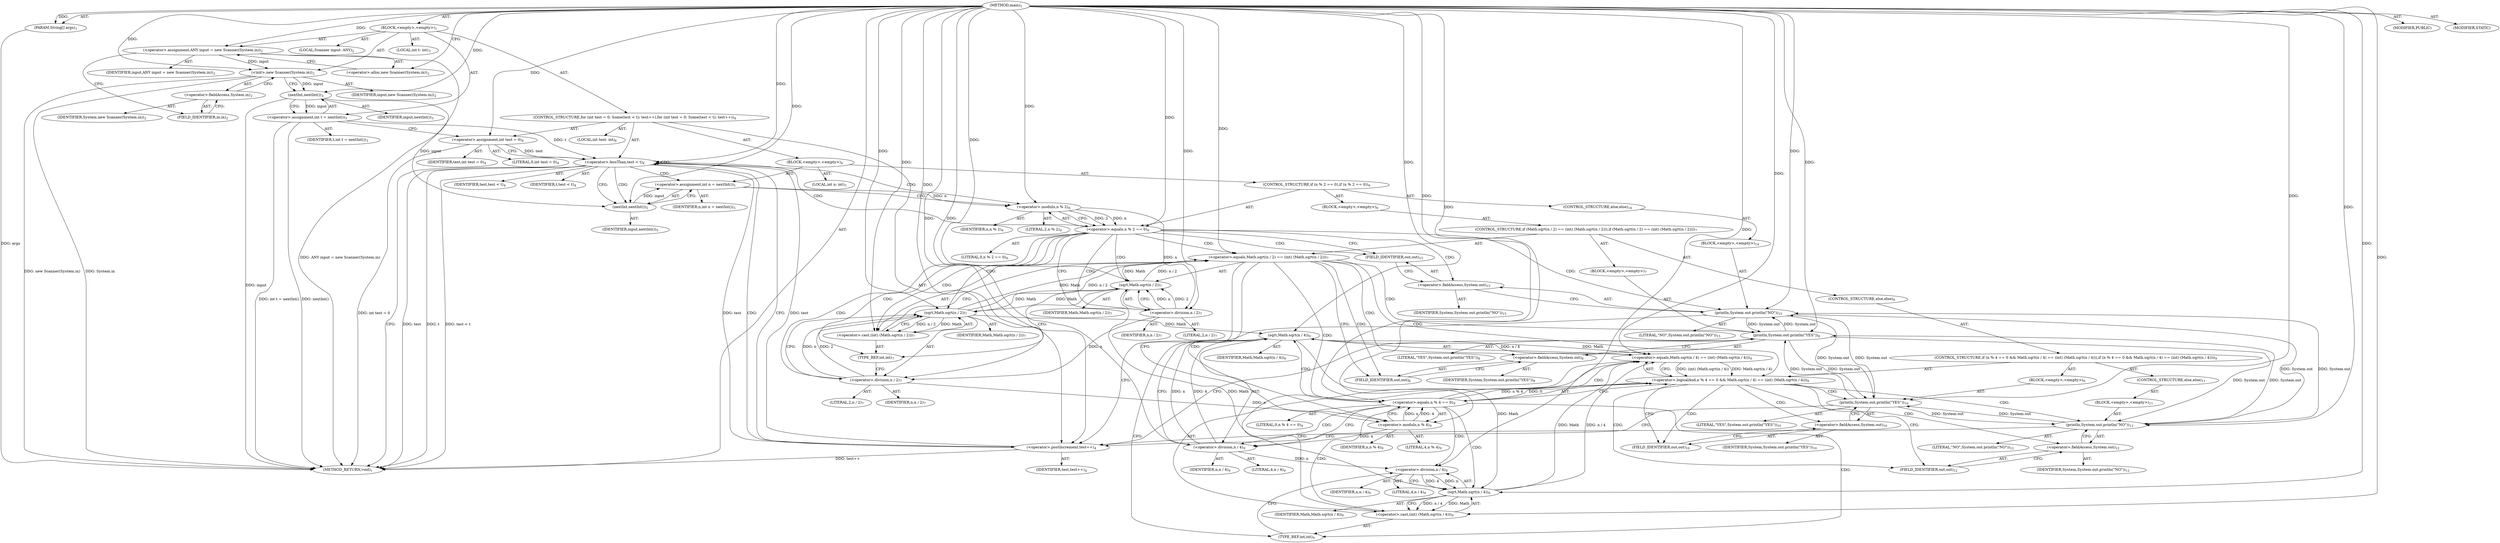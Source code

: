 digraph "main" {  
"19" [label = <(METHOD,main)<SUB>1</SUB>> ]
"20" [label = <(PARAM,String[] args)<SUB>1</SUB>> ]
"21" [label = <(BLOCK,&lt;empty&gt;,&lt;empty&gt;)<SUB>1</SUB>> ]
"4" [label = <(LOCAL,Scanner input: ANY)<SUB>2</SUB>> ]
"22" [label = <(&lt;operator&gt;.assignment,ANY input = new Scanner(System.in))<SUB>2</SUB>> ]
"23" [label = <(IDENTIFIER,input,ANY input = new Scanner(System.in))<SUB>2</SUB>> ]
"24" [label = <(&lt;operator&gt;.alloc,new Scanner(System.in))<SUB>2</SUB>> ]
"25" [label = <(&lt;init&gt;,new Scanner(System.in))<SUB>2</SUB>> ]
"3" [label = <(IDENTIFIER,input,new Scanner(System.in))<SUB>2</SUB>> ]
"26" [label = <(&lt;operator&gt;.fieldAccess,System.in)<SUB>2</SUB>> ]
"27" [label = <(IDENTIFIER,System,new Scanner(System.in))<SUB>2</SUB>> ]
"28" [label = <(FIELD_IDENTIFIER,in,in)<SUB>2</SUB>> ]
"29" [label = <(LOCAL,int t: int)<SUB>3</SUB>> ]
"30" [label = <(&lt;operator&gt;.assignment,int t = nextInt())<SUB>3</SUB>> ]
"31" [label = <(IDENTIFIER,t,int t = nextInt())<SUB>3</SUB>> ]
"32" [label = <(nextInt,nextInt())<SUB>3</SUB>> ]
"33" [label = <(IDENTIFIER,input,nextInt())<SUB>3</SUB>> ]
"34" [label = <(CONTROL_STRUCTURE,for (int test = 0; Some(test &lt; t); test++),for (int test = 0; Some(test &lt; t); test++))<SUB>4</SUB>> ]
"35" [label = <(LOCAL,int test: int)<SUB>4</SUB>> ]
"36" [label = <(&lt;operator&gt;.assignment,int test = 0)<SUB>4</SUB>> ]
"37" [label = <(IDENTIFIER,test,int test = 0)<SUB>4</SUB>> ]
"38" [label = <(LITERAL,0,int test = 0)<SUB>4</SUB>> ]
"39" [label = <(&lt;operator&gt;.lessThan,test &lt; t)<SUB>4</SUB>> ]
"40" [label = <(IDENTIFIER,test,test &lt; t)<SUB>4</SUB>> ]
"41" [label = <(IDENTIFIER,t,test &lt; t)<SUB>4</SUB>> ]
"42" [label = <(&lt;operator&gt;.postIncrement,test++)<SUB>4</SUB>> ]
"43" [label = <(IDENTIFIER,test,test++)<SUB>4</SUB>> ]
"44" [label = <(BLOCK,&lt;empty&gt;,&lt;empty&gt;)<SUB>4</SUB>> ]
"45" [label = <(LOCAL,int n: int)<SUB>5</SUB>> ]
"46" [label = <(&lt;operator&gt;.assignment,int n = nextInt())<SUB>5</SUB>> ]
"47" [label = <(IDENTIFIER,n,int n = nextInt())<SUB>5</SUB>> ]
"48" [label = <(nextInt,nextInt())<SUB>5</SUB>> ]
"49" [label = <(IDENTIFIER,input,nextInt())<SUB>5</SUB>> ]
"50" [label = <(CONTROL_STRUCTURE,if (n % 2 == 0),if (n % 2 == 0))<SUB>6</SUB>> ]
"51" [label = <(&lt;operator&gt;.equals,n % 2 == 0)<SUB>6</SUB>> ]
"52" [label = <(&lt;operator&gt;.modulo,n % 2)<SUB>6</SUB>> ]
"53" [label = <(IDENTIFIER,n,n % 2)<SUB>6</SUB>> ]
"54" [label = <(LITERAL,2,n % 2)<SUB>6</SUB>> ]
"55" [label = <(LITERAL,0,n % 2 == 0)<SUB>6</SUB>> ]
"56" [label = <(BLOCK,&lt;empty&gt;,&lt;empty&gt;)<SUB>6</SUB>> ]
"57" [label = <(CONTROL_STRUCTURE,if (Math.sqrt(n / 2) == (int) (Math.sqrt(n / 2))),if (Math.sqrt(n / 2) == (int) (Math.sqrt(n / 2))))<SUB>7</SUB>> ]
"58" [label = <(&lt;operator&gt;.equals,Math.sqrt(n / 2) == (int) (Math.sqrt(n / 2)))<SUB>7</SUB>> ]
"59" [label = <(sqrt,Math.sqrt(n / 2))<SUB>7</SUB>> ]
"60" [label = <(IDENTIFIER,Math,Math.sqrt(n / 2))<SUB>7</SUB>> ]
"61" [label = <(&lt;operator&gt;.division,n / 2)<SUB>7</SUB>> ]
"62" [label = <(IDENTIFIER,n,n / 2)<SUB>7</SUB>> ]
"63" [label = <(LITERAL,2,n / 2)<SUB>7</SUB>> ]
"64" [label = <(&lt;operator&gt;.cast,(int) (Math.sqrt(n / 2)))<SUB>7</SUB>> ]
"65" [label = <(TYPE_REF,int,int)<SUB>7</SUB>> ]
"66" [label = <(sqrt,Math.sqrt(n / 2))<SUB>7</SUB>> ]
"67" [label = <(IDENTIFIER,Math,Math.sqrt(n / 2))<SUB>7</SUB>> ]
"68" [label = <(&lt;operator&gt;.division,n / 2)<SUB>7</SUB>> ]
"69" [label = <(IDENTIFIER,n,n / 2)<SUB>7</SUB>> ]
"70" [label = <(LITERAL,2,n / 2)<SUB>7</SUB>> ]
"71" [label = <(BLOCK,&lt;empty&gt;,&lt;empty&gt;)<SUB>7</SUB>> ]
"72" [label = <(println,System.out.println(&quot;YES&quot;))<SUB>8</SUB>> ]
"73" [label = <(&lt;operator&gt;.fieldAccess,System.out)<SUB>8</SUB>> ]
"74" [label = <(IDENTIFIER,System,System.out.println(&quot;YES&quot;))<SUB>8</SUB>> ]
"75" [label = <(FIELD_IDENTIFIER,out,out)<SUB>8</SUB>> ]
"76" [label = <(LITERAL,&quot;YES&quot;,System.out.println(&quot;YES&quot;))<SUB>8</SUB>> ]
"77" [label = <(CONTROL_STRUCTURE,else,else)<SUB>9</SUB>> ]
"78" [label = <(CONTROL_STRUCTURE,if (n % 4 == 0 &amp;&amp; Math.sqrt(n / 4) == (int) (Math.sqrt(n / 4))),if (n % 4 == 0 &amp;&amp; Math.sqrt(n / 4) == (int) (Math.sqrt(n / 4))))<SUB>9</SUB>> ]
"79" [label = <(&lt;operator&gt;.logicalAnd,n % 4 == 0 &amp;&amp; Math.sqrt(n / 4) == (int) (Math.sqrt(n / 4)))<SUB>9</SUB>> ]
"80" [label = <(&lt;operator&gt;.equals,n % 4 == 0)<SUB>9</SUB>> ]
"81" [label = <(&lt;operator&gt;.modulo,n % 4)<SUB>9</SUB>> ]
"82" [label = <(IDENTIFIER,n,n % 4)<SUB>9</SUB>> ]
"83" [label = <(LITERAL,4,n % 4)<SUB>9</SUB>> ]
"84" [label = <(LITERAL,0,n % 4 == 0)<SUB>9</SUB>> ]
"85" [label = <(&lt;operator&gt;.equals,Math.sqrt(n / 4) == (int) (Math.sqrt(n / 4)))<SUB>9</SUB>> ]
"86" [label = <(sqrt,Math.sqrt(n / 4))<SUB>9</SUB>> ]
"87" [label = <(IDENTIFIER,Math,Math.sqrt(n / 4))<SUB>9</SUB>> ]
"88" [label = <(&lt;operator&gt;.division,n / 4)<SUB>9</SUB>> ]
"89" [label = <(IDENTIFIER,n,n / 4)<SUB>9</SUB>> ]
"90" [label = <(LITERAL,4,n / 4)<SUB>9</SUB>> ]
"91" [label = <(&lt;operator&gt;.cast,(int) (Math.sqrt(n / 4)))<SUB>9</SUB>> ]
"92" [label = <(TYPE_REF,int,int)<SUB>9</SUB>> ]
"93" [label = <(sqrt,Math.sqrt(n / 4))<SUB>9</SUB>> ]
"94" [label = <(IDENTIFIER,Math,Math.sqrt(n / 4))<SUB>9</SUB>> ]
"95" [label = <(&lt;operator&gt;.division,n / 4)<SUB>9</SUB>> ]
"96" [label = <(IDENTIFIER,n,n / 4)<SUB>9</SUB>> ]
"97" [label = <(LITERAL,4,n / 4)<SUB>9</SUB>> ]
"98" [label = <(BLOCK,&lt;empty&gt;,&lt;empty&gt;)<SUB>9</SUB>> ]
"99" [label = <(println,System.out.println(&quot;YES&quot;))<SUB>10</SUB>> ]
"100" [label = <(&lt;operator&gt;.fieldAccess,System.out)<SUB>10</SUB>> ]
"101" [label = <(IDENTIFIER,System,System.out.println(&quot;YES&quot;))<SUB>10</SUB>> ]
"102" [label = <(FIELD_IDENTIFIER,out,out)<SUB>10</SUB>> ]
"103" [label = <(LITERAL,&quot;YES&quot;,System.out.println(&quot;YES&quot;))<SUB>10</SUB>> ]
"104" [label = <(CONTROL_STRUCTURE,else,else)<SUB>11</SUB>> ]
"105" [label = <(BLOCK,&lt;empty&gt;,&lt;empty&gt;)<SUB>11</SUB>> ]
"106" [label = <(println,System.out.println(&quot;NO&quot;))<SUB>12</SUB>> ]
"107" [label = <(&lt;operator&gt;.fieldAccess,System.out)<SUB>12</SUB>> ]
"108" [label = <(IDENTIFIER,System,System.out.println(&quot;NO&quot;))<SUB>12</SUB>> ]
"109" [label = <(FIELD_IDENTIFIER,out,out)<SUB>12</SUB>> ]
"110" [label = <(LITERAL,&quot;NO&quot;,System.out.println(&quot;NO&quot;))<SUB>12</SUB>> ]
"111" [label = <(CONTROL_STRUCTURE,else,else)<SUB>14</SUB>> ]
"112" [label = <(BLOCK,&lt;empty&gt;,&lt;empty&gt;)<SUB>14</SUB>> ]
"113" [label = <(println,System.out.println(&quot;NO&quot;))<SUB>15</SUB>> ]
"114" [label = <(&lt;operator&gt;.fieldAccess,System.out)<SUB>15</SUB>> ]
"115" [label = <(IDENTIFIER,System,System.out.println(&quot;NO&quot;))<SUB>15</SUB>> ]
"116" [label = <(FIELD_IDENTIFIER,out,out)<SUB>15</SUB>> ]
"117" [label = <(LITERAL,&quot;NO&quot;,System.out.println(&quot;NO&quot;))<SUB>15</SUB>> ]
"118" [label = <(MODIFIER,PUBLIC)> ]
"119" [label = <(MODIFIER,STATIC)> ]
"120" [label = <(METHOD_RETURN,void)<SUB>1</SUB>> ]
  "19" -> "20"  [ label = "AST: "] 
  "19" -> "21"  [ label = "AST: "] 
  "19" -> "118"  [ label = "AST: "] 
  "19" -> "119"  [ label = "AST: "] 
  "19" -> "120"  [ label = "AST: "] 
  "21" -> "4"  [ label = "AST: "] 
  "21" -> "22"  [ label = "AST: "] 
  "21" -> "25"  [ label = "AST: "] 
  "21" -> "29"  [ label = "AST: "] 
  "21" -> "30"  [ label = "AST: "] 
  "21" -> "34"  [ label = "AST: "] 
  "22" -> "23"  [ label = "AST: "] 
  "22" -> "24"  [ label = "AST: "] 
  "25" -> "3"  [ label = "AST: "] 
  "25" -> "26"  [ label = "AST: "] 
  "26" -> "27"  [ label = "AST: "] 
  "26" -> "28"  [ label = "AST: "] 
  "30" -> "31"  [ label = "AST: "] 
  "30" -> "32"  [ label = "AST: "] 
  "32" -> "33"  [ label = "AST: "] 
  "34" -> "35"  [ label = "AST: "] 
  "34" -> "36"  [ label = "AST: "] 
  "34" -> "39"  [ label = "AST: "] 
  "34" -> "42"  [ label = "AST: "] 
  "34" -> "44"  [ label = "AST: "] 
  "36" -> "37"  [ label = "AST: "] 
  "36" -> "38"  [ label = "AST: "] 
  "39" -> "40"  [ label = "AST: "] 
  "39" -> "41"  [ label = "AST: "] 
  "42" -> "43"  [ label = "AST: "] 
  "44" -> "45"  [ label = "AST: "] 
  "44" -> "46"  [ label = "AST: "] 
  "44" -> "50"  [ label = "AST: "] 
  "46" -> "47"  [ label = "AST: "] 
  "46" -> "48"  [ label = "AST: "] 
  "48" -> "49"  [ label = "AST: "] 
  "50" -> "51"  [ label = "AST: "] 
  "50" -> "56"  [ label = "AST: "] 
  "50" -> "111"  [ label = "AST: "] 
  "51" -> "52"  [ label = "AST: "] 
  "51" -> "55"  [ label = "AST: "] 
  "52" -> "53"  [ label = "AST: "] 
  "52" -> "54"  [ label = "AST: "] 
  "56" -> "57"  [ label = "AST: "] 
  "57" -> "58"  [ label = "AST: "] 
  "57" -> "71"  [ label = "AST: "] 
  "57" -> "77"  [ label = "AST: "] 
  "58" -> "59"  [ label = "AST: "] 
  "58" -> "64"  [ label = "AST: "] 
  "59" -> "60"  [ label = "AST: "] 
  "59" -> "61"  [ label = "AST: "] 
  "61" -> "62"  [ label = "AST: "] 
  "61" -> "63"  [ label = "AST: "] 
  "64" -> "65"  [ label = "AST: "] 
  "64" -> "66"  [ label = "AST: "] 
  "66" -> "67"  [ label = "AST: "] 
  "66" -> "68"  [ label = "AST: "] 
  "68" -> "69"  [ label = "AST: "] 
  "68" -> "70"  [ label = "AST: "] 
  "71" -> "72"  [ label = "AST: "] 
  "72" -> "73"  [ label = "AST: "] 
  "72" -> "76"  [ label = "AST: "] 
  "73" -> "74"  [ label = "AST: "] 
  "73" -> "75"  [ label = "AST: "] 
  "77" -> "78"  [ label = "AST: "] 
  "78" -> "79"  [ label = "AST: "] 
  "78" -> "98"  [ label = "AST: "] 
  "78" -> "104"  [ label = "AST: "] 
  "79" -> "80"  [ label = "AST: "] 
  "79" -> "85"  [ label = "AST: "] 
  "80" -> "81"  [ label = "AST: "] 
  "80" -> "84"  [ label = "AST: "] 
  "81" -> "82"  [ label = "AST: "] 
  "81" -> "83"  [ label = "AST: "] 
  "85" -> "86"  [ label = "AST: "] 
  "85" -> "91"  [ label = "AST: "] 
  "86" -> "87"  [ label = "AST: "] 
  "86" -> "88"  [ label = "AST: "] 
  "88" -> "89"  [ label = "AST: "] 
  "88" -> "90"  [ label = "AST: "] 
  "91" -> "92"  [ label = "AST: "] 
  "91" -> "93"  [ label = "AST: "] 
  "93" -> "94"  [ label = "AST: "] 
  "93" -> "95"  [ label = "AST: "] 
  "95" -> "96"  [ label = "AST: "] 
  "95" -> "97"  [ label = "AST: "] 
  "98" -> "99"  [ label = "AST: "] 
  "99" -> "100"  [ label = "AST: "] 
  "99" -> "103"  [ label = "AST: "] 
  "100" -> "101"  [ label = "AST: "] 
  "100" -> "102"  [ label = "AST: "] 
  "104" -> "105"  [ label = "AST: "] 
  "105" -> "106"  [ label = "AST: "] 
  "106" -> "107"  [ label = "AST: "] 
  "106" -> "110"  [ label = "AST: "] 
  "107" -> "108"  [ label = "AST: "] 
  "107" -> "109"  [ label = "AST: "] 
  "111" -> "112"  [ label = "AST: "] 
  "112" -> "113"  [ label = "AST: "] 
  "113" -> "114"  [ label = "AST: "] 
  "113" -> "117"  [ label = "AST: "] 
  "114" -> "115"  [ label = "AST: "] 
  "114" -> "116"  [ label = "AST: "] 
  "22" -> "28"  [ label = "CFG: "] 
  "25" -> "32"  [ label = "CFG: "] 
  "30" -> "36"  [ label = "CFG: "] 
  "24" -> "22"  [ label = "CFG: "] 
  "26" -> "25"  [ label = "CFG: "] 
  "32" -> "30"  [ label = "CFG: "] 
  "36" -> "39"  [ label = "CFG: "] 
  "39" -> "120"  [ label = "CFG: "] 
  "39" -> "48"  [ label = "CFG: "] 
  "42" -> "39"  [ label = "CFG: "] 
  "28" -> "26"  [ label = "CFG: "] 
  "46" -> "52"  [ label = "CFG: "] 
  "48" -> "46"  [ label = "CFG: "] 
  "51" -> "61"  [ label = "CFG: "] 
  "51" -> "116"  [ label = "CFG: "] 
  "52" -> "51"  [ label = "CFG: "] 
  "58" -> "75"  [ label = "CFG: "] 
  "58" -> "81"  [ label = "CFG: "] 
  "113" -> "42"  [ label = "CFG: "] 
  "59" -> "65"  [ label = "CFG: "] 
  "64" -> "58"  [ label = "CFG: "] 
  "72" -> "42"  [ label = "CFG: "] 
  "114" -> "113"  [ label = "CFG: "] 
  "61" -> "59"  [ label = "CFG: "] 
  "65" -> "68"  [ label = "CFG: "] 
  "66" -> "64"  [ label = "CFG: "] 
  "73" -> "72"  [ label = "CFG: "] 
  "79" -> "102"  [ label = "CFG: "] 
  "79" -> "109"  [ label = "CFG: "] 
  "116" -> "114"  [ label = "CFG: "] 
  "68" -> "66"  [ label = "CFG: "] 
  "75" -> "73"  [ label = "CFG: "] 
  "80" -> "79"  [ label = "CFG: "] 
  "80" -> "88"  [ label = "CFG: "] 
  "85" -> "79"  [ label = "CFG: "] 
  "99" -> "42"  [ label = "CFG: "] 
  "81" -> "80"  [ label = "CFG: "] 
  "86" -> "92"  [ label = "CFG: "] 
  "91" -> "85"  [ label = "CFG: "] 
  "100" -> "99"  [ label = "CFG: "] 
  "106" -> "42"  [ label = "CFG: "] 
  "88" -> "86"  [ label = "CFG: "] 
  "92" -> "95"  [ label = "CFG: "] 
  "93" -> "91"  [ label = "CFG: "] 
  "102" -> "100"  [ label = "CFG: "] 
  "107" -> "106"  [ label = "CFG: "] 
  "95" -> "93"  [ label = "CFG: "] 
  "109" -> "107"  [ label = "CFG: "] 
  "19" -> "24"  [ label = "CFG: "] 
  "20" -> "120"  [ label = "DDG: args"] 
  "22" -> "120"  [ label = "DDG: ANY input = new Scanner(System.in)"] 
  "25" -> "120"  [ label = "DDG: System.in"] 
  "25" -> "120"  [ label = "DDG: new Scanner(System.in)"] 
  "32" -> "120"  [ label = "DDG: input"] 
  "30" -> "120"  [ label = "DDG: nextInt()"] 
  "30" -> "120"  [ label = "DDG: int t = nextInt()"] 
  "36" -> "120"  [ label = "DDG: int test = 0"] 
  "39" -> "120"  [ label = "DDG: test"] 
  "39" -> "120"  [ label = "DDG: t"] 
  "39" -> "120"  [ label = "DDG: test &lt; t"] 
  "42" -> "120"  [ label = "DDG: test++"] 
  "19" -> "20"  [ label = "DDG: "] 
  "19" -> "22"  [ label = "DDG: "] 
  "32" -> "30"  [ label = "DDG: input"] 
  "22" -> "25"  [ label = "DDG: input"] 
  "19" -> "25"  [ label = "DDG: "] 
  "19" -> "36"  [ label = "DDG: "] 
  "25" -> "32"  [ label = "DDG: input"] 
  "19" -> "32"  [ label = "DDG: "] 
  "36" -> "39"  [ label = "DDG: test"] 
  "42" -> "39"  [ label = "DDG: test"] 
  "19" -> "39"  [ label = "DDG: "] 
  "30" -> "39"  [ label = "DDG: t"] 
  "39" -> "42"  [ label = "DDG: test"] 
  "19" -> "42"  [ label = "DDG: "] 
  "48" -> "46"  [ label = "DDG: input"] 
  "32" -> "48"  [ label = "DDG: input"] 
  "19" -> "48"  [ label = "DDG: "] 
  "52" -> "51"  [ label = "DDG: n"] 
  "52" -> "51"  [ label = "DDG: 2"] 
  "19" -> "51"  [ label = "DDG: "] 
  "46" -> "52"  [ label = "DDG: n"] 
  "19" -> "52"  [ label = "DDG: "] 
  "59" -> "58"  [ label = "DDG: Math"] 
  "59" -> "58"  [ label = "DDG: n / 2"] 
  "66" -> "58"  [ label = "DDG: Math"] 
  "66" -> "58"  [ label = "DDG: n / 2"] 
  "19" -> "58"  [ label = "DDG: "] 
  "106" -> "113"  [ label = "DDG: System.out"] 
  "99" -> "113"  [ label = "DDG: System.out"] 
  "72" -> "113"  [ label = "DDG: System.out"] 
  "19" -> "113"  [ label = "DDG: "] 
  "66" -> "59"  [ label = "DDG: Math"] 
  "93" -> "59"  [ label = "DDG: Math"] 
  "19" -> "59"  [ label = "DDG: "] 
  "61" -> "59"  [ label = "DDG: n"] 
  "61" -> "59"  [ label = "DDG: 2"] 
  "19" -> "64"  [ label = "DDG: "] 
  "66" -> "64"  [ label = "DDG: Math"] 
  "66" -> "64"  [ label = "DDG: n / 2"] 
  "113" -> "72"  [ label = "DDG: System.out"] 
  "106" -> "72"  [ label = "DDG: System.out"] 
  "99" -> "72"  [ label = "DDG: System.out"] 
  "19" -> "72"  [ label = "DDG: "] 
  "52" -> "61"  [ label = "DDG: n"] 
  "19" -> "61"  [ label = "DDG: "] 
  "59" -> "66"  [ label = "DDG: Math"] 
  "19" -> "66"  [ label = "DDG: "] 
  "68" -> "66"  [ label = "DDG: n"] 
  "68" -> "66"  [ label = "DDG: 2"] 
  "80" -> "79"  [ label = "DDG: n % 4"] 
  "80" -> "79"  [ label = "DDG: 0"] 
  "85" -> "79"  [ label = "DDG: Math.sqrt(n / 4)"] 
  "85" -> "79"  [ label = "DDG: (int) (Math.sqrt(n / 4))"] 
  "61" -> "68"  [ label = "DDG: n"] 
  "19" -> "68"  [ label = "DDG: "] 
  "81" -> "80"  [ label = "DDG: n"] 
  "81" -> "80"  [ label = "DDG: 4"] 
  "19" -> "80"  [ label = "DDG: "] 
  "86" -> "85"  [ label = "DDG: Math"] 
  "86" -> "85"  [ label = "DDG: n / 4"] 
  "93" -> "85"  [ label = "DDG: Math"] 
  "93" -> "85"  [ label = "DDG: n / 4"] 
  "19" -> "85"  [ label = "DDG: "] 
  "113" -> "99"  [ label = "DDG: System.out"] 
  "106" -> "99"  [ label = "DDG: System.out"] 
  "72" -> "99"  [ label = "DDG: System.out"] 
  "19" -> "99"  [ label = "DDG: "] 
  "68" -> "81"  [ label = "DDG: n"] 
  "19" -> "81"  [ label = "DDG: "] 
  "66" -> "86"  [ label = "DDG: Math"] 
  "19" -> "86"  [ label = "DDG: "] 
  "88" -> "86"  [ label = "DDG: n"] 
  "88" -> "86"  [ label = "DDG: 4"] 
  "19" -> "91"  [ label = "DDG: "] 
  "93" -> "91"  [ label = "DDG: Math"] 
  "93" -> "91"  [ label = "DDG: n / 4"] 
  "113" -> "106"  [ label = "DDG: System.out"] 
  "99" -> "106"  [ label = "DDG: System.out"] 
  "72" -> "106"  [ label = "DDG: System.out"] 
  "19" -> "106"  [ label = "DDG: "] 
  "81" -> "88"  [ label = "DDG: n"] 
  "19" -> "88"  [ label = "DDG: "] 
  "86" -> "93"  [ label = "DDG: Math"] 
  "19" -> "93"  [ label = "DDG: "] 
  "95" -> "93"  [ label = "DDG: n"] 
  "95" -> "93"  [ label = "DDG: 4"] 
  "88" -> "95"  [ label = "DDG: n"] 
  "19" -> "95"  [ label = "DDG: "] 
  "39" -> "48"  [ label = "CDG: "] 
  "39" -> "42"  [ label = "CDG: "] 
  "39" -> "51"  [ label = "CDG: "] 
  "39" -> "52"  [ label = "CDG: "] 
  "39" -> "46"  [ label = "CDG: "] 
  "39" -> "39"  [ label = "CDG: "] 
  "51" -> "68"  [ label = "CDG: "] 
  "51" -> "64"  [ label = "CDG: "] 
  "51" -> "66"  [ label = "CDG: "] 
  "51" -> "113"  [ label = "CDG: "] 
  "51" -> "116"  [ label = "CDG: "] 
  "51" -> "114"  [ label = "CDG: "] 
  "51" -> "65"  [ label = "CDG: "] 
  "51" -> "59"  [ label = "CDG: "] 
  "51" -> "58"  [ label = "CDG: "] 
  "51" -> "61"  [ label = "CDG: "] 
  "58" -> "73"  [ label = "CDG: "] 
  "58" -> "75"  [ label = "CDG: "] 
  "58" -> "81"  [ label = "CDG: "] 
  "58" -> "72"  [ label = "CDG: "] 
  "58" -> "79"  [ label = "CDG: "] 
  "58" -> "80"  [ label = "CDG: "] 
  "79" -> "107"  [ label = "CDG: "] 
  "79" -> "99"  [ label = "CDG: "] 
  "79" -> "102"  [ label = "CDG: "] 
  "79" -> "106"  [ label = "CDG: "] 
  "79" -> "100"  [ label = "CDG: "] 
  "79" -> "109"  [ label = "CDG: "] 
  "80" -> "85"  [ label = "CDG: "] 
  "80" -> "95"  [ label = "CDG: "] 
  "80" -> "92"  [ label = "CDG: "] 
  "80" -> "91"  [ label = "CDG: "] 
  "80" -> "93"  [ label = "CDG: "] 
  "80" -> "88"  [ label = "CDG: "] 
  "80" -> "86"  [ label = "CDG: "] 
}

